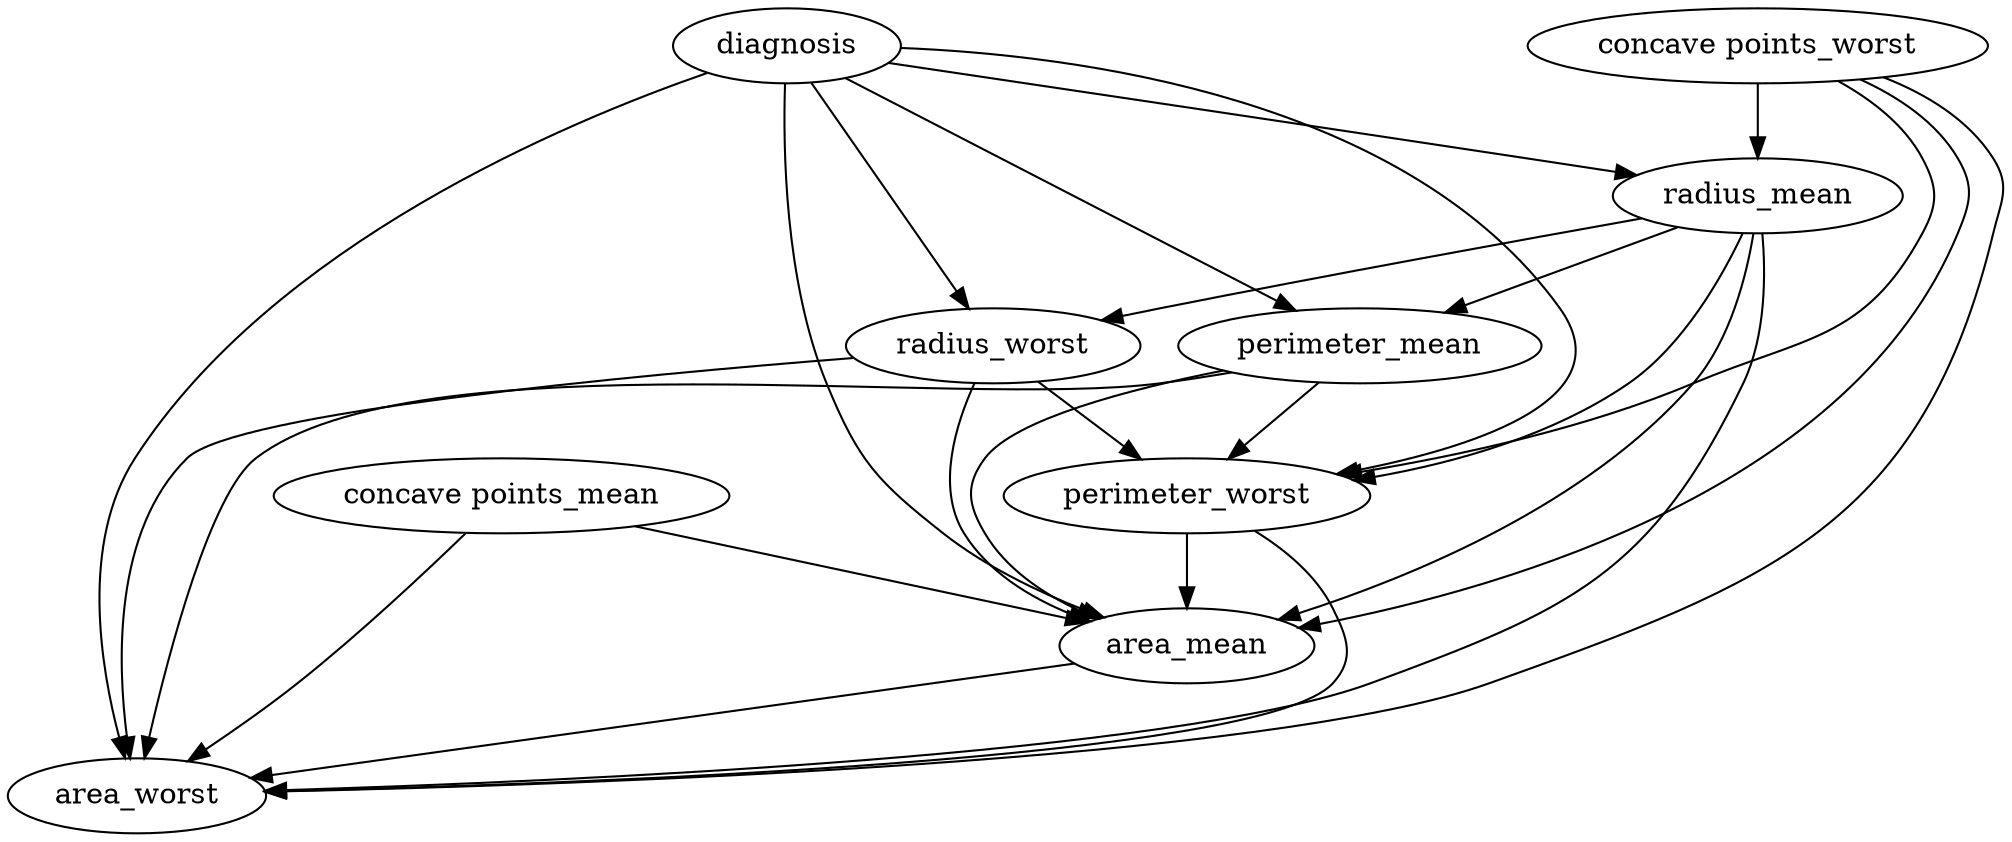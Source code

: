 strict digraph  {
diagnosis;
radius_worst;
"concave points_mean";
"concave points_worst";
perimeter_worst;
area_mean;
area_worst;
radius_mean;
perimeter_mean;
diagnosis -> radius_worst  [origin=learned, weight="0.6028690957814496"];
diagnosis -> perimeter_worst  [origin=learned, weight="0.8034855687849569"];
diagnosis -> area_mean  [origin=learned, weight="43.910012671775185"];
diagnosis -> area_worst  [origin=learned, weight="-48.17003442213679"];
diagnosis -> radius_mean  [origin=learned, weight="4.547485696743551"];
diagnosis -> perimeter_mean  [origin=learned, weight="0.9024827910819647"];
radius_worst -> perimeter_worst  [origin=learned, weight="5.856779139340843"];
radius_worst -> area_mean  [origin=learned, weight="-72.8262680996161"];
radius_worst -> area_worst  [origin=learned, weight="115.56660271793612"];
"concave points_mean" -> area_mean  [origin=learned, weight="-0.9994065210824286"];
"concave points_mean" -> area_worst  [origin=learned, weight="5.443749054491532"];
"concave points_worst" -> perimeter_worst  [origin=learned, weight="0.42771386199085054"];
"concave points_worst" -> area_mean  [origin=learned, weight="-2.2043690719402043"];
"concave points_worst" -> area_worst  [origin=learned, weight="-2.4166950326504026"];
"concave points_worst" -> radius_mean  [origin=learned, weight="1.0094781341108523"];
perimeter_worst -> area_mean  [origin=learned, weight="14.158768008522705"];
perimeter_worst -> area_worst  [origin=learned, weight="3.8080375123986214"];
area_mean -> area_worst  [origin=learned, weight="1.3467966159483036"];
radius_mean -> radius_worst  [origin=learned, weight="0.7052707005037918"];
radius_mean -> perimeter_worst  [origin=learned, weight="-7.60485536367962"];
radius_mean -> area_mean  [origin=learned, weight="38.24696333981702"];
radius_mean -> area_worst  [origin=learned, weight="-92.6232918633118"];
radius_mean -> perimeter_mean  [origin=learned, weight="6.500443709491311"];
perimeter_mean -> perimeter_worst  [origin=learned, weight="1.294953990262035"];
perimeter_mean -> area_mean  [origin=learned, weight="-2.2279590825953806"];
perimeter_mean -> area_worst  [origin=learned, weight="-10.467321188854887"];
}
